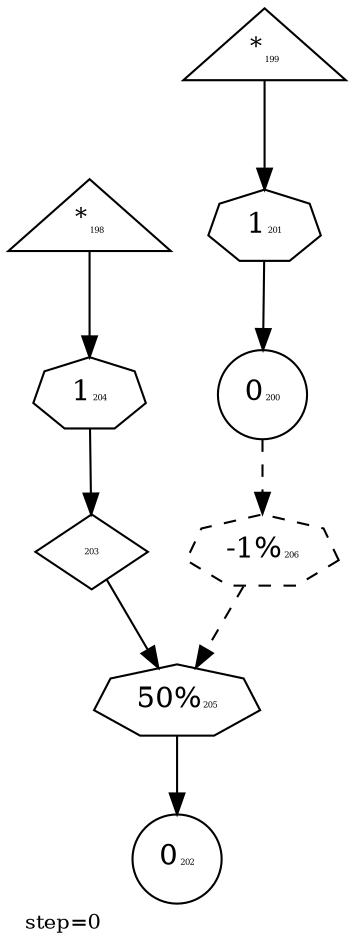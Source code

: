 digraph {
  graph  [labelloc=bottom,labeljust=left,fontsize="10",label="step=0"];
  "198" [shape=triangle,peripheries="1",label=<<SUP>*</SUP><FONT POINT-SIZE='4'>198</FONT>>,labelfontcolor=black,color=black];
  "199" [shape=triangle,peripheries="1",label=<<SUP>*</SUP><FONT POINT-SIZE='4'>199</FONT>>,labelfontcolor=black,color=black];
  "200" [shape=circle,peripheries="1",label=<0<FONT POINT-SIZE='4'>200</FONT>>,labelfontcolor=black,color=black];
  "202" [shape=circle,peripheries="1",label=<0<FONT POINT-SIZE='4'>202</FONT>>,labelfontcolor=black,color=black];
  "203" [shape=diamond,peripheries="1",label=<<FONT POINT-SIZE='4'>203</FONT>>,labelfontcolor=black,color=black];
  "201" [label=<1<FONT POINT-SIZE='4'>201</FONT>>,peripheries="1",color=black,shape=septagon];
  "199" -> "201" [color=black];
  "201" -> "200" [color=black];
  "204" [label=<1<FONT POINT-SIZE='4'>204</FONT>>,peripheries="1",color=black,shape=septagon];
  "198" -> "204" [color=black];
  "204" -> "203" [color=black];
  "205" [label=<50%<FONT POINT-SIZE='4'>205</FONT>>,peripheries="1",color=black,shape=septagon];
  "203" -> "205" [color=black];
  "205" -> "202" [color=black];
  "206" [label=<-1%<FONT POINT-SIZE='4'>206</FONT>>,peripheries="1",color=black,style=dashed,shape=septagon];
  "200" -> "206" [style=dashed,color=black];
  "206" -> "205" [style=dashed,color=black];
}